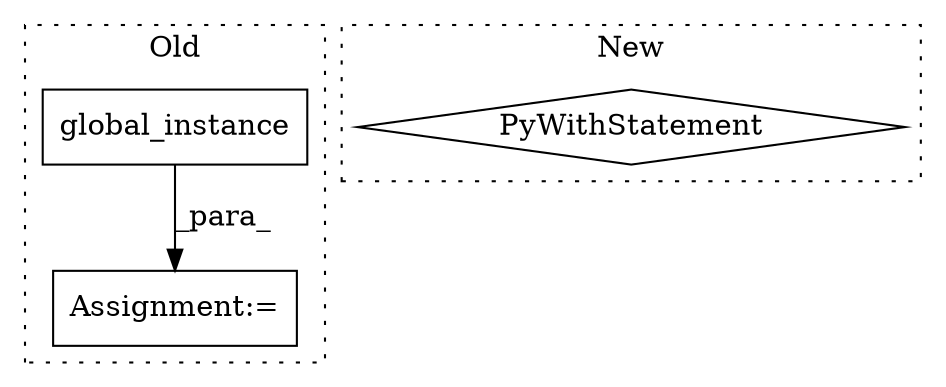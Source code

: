 digraph G {
subgraph cluster0 {
1 [label="global_instance" a="32" s="17861" l="17" shape="box"];
3 [label="Assignment:=" a="7" s="17792" l="1" shape="box"];
label = "Old";
style="dotted";
}
subgraph cluster1 {
2 [label="PyWithStatement" a="104" s="17687,17810" l="10,2" shape="diamond"];
label = "New";
style="dotted";
}
1 -> 3 [label="_para_"];
}